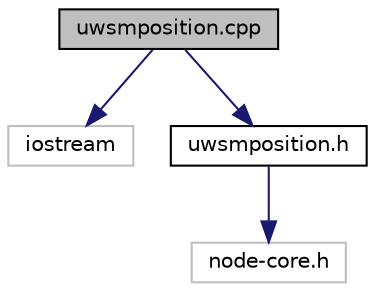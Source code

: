 digraph "uwsmposition.cpp"
{
 // LATEX_PDF_SIZE
  edge [fontname="Helvetica",fontsize="10",labelfontname="Helvetica",labelfontsize="10"];
  node [fontname="Helvetica",fontsize="10",shape=record];
  Node1 [label="uwsmposition.cpp",height=0.2,width=0.4,color="black", fillcolor="grey75", style="filled", fontcolor="black",tooltip="Provides the UWSMPosition class implementation."];
  Node1 -> Node2 [color="midnightblue",fontsize="10",style="solid",fontname="Helvetica"];
  Node2 [label="iostream",height=0.2,width=0.4,color="grey75", fillcolor="white", style="filled",tooltip=" "];
  Node1 -> Node3 [color="midnightblue",fontsize="10",style="solid",fontname="Helvetica"];
  Node3 [label="uwsmposition.h",height=0.2,width=0.4,color="black", fillcolor="white", style="filled",URL="$uwsmposition_8h.html",tooltip="Provides the definition of the class UWSMPosition."];
  Node3 -> Node4 [color="midnightblue",fontsize="10",style="solid",fontname="Helvetica"];
  Node4 [label="node-core.h",height=0.2,width=0.4,color="grey75", fillcolor="white", style="filled",tooltip=" "];
}
